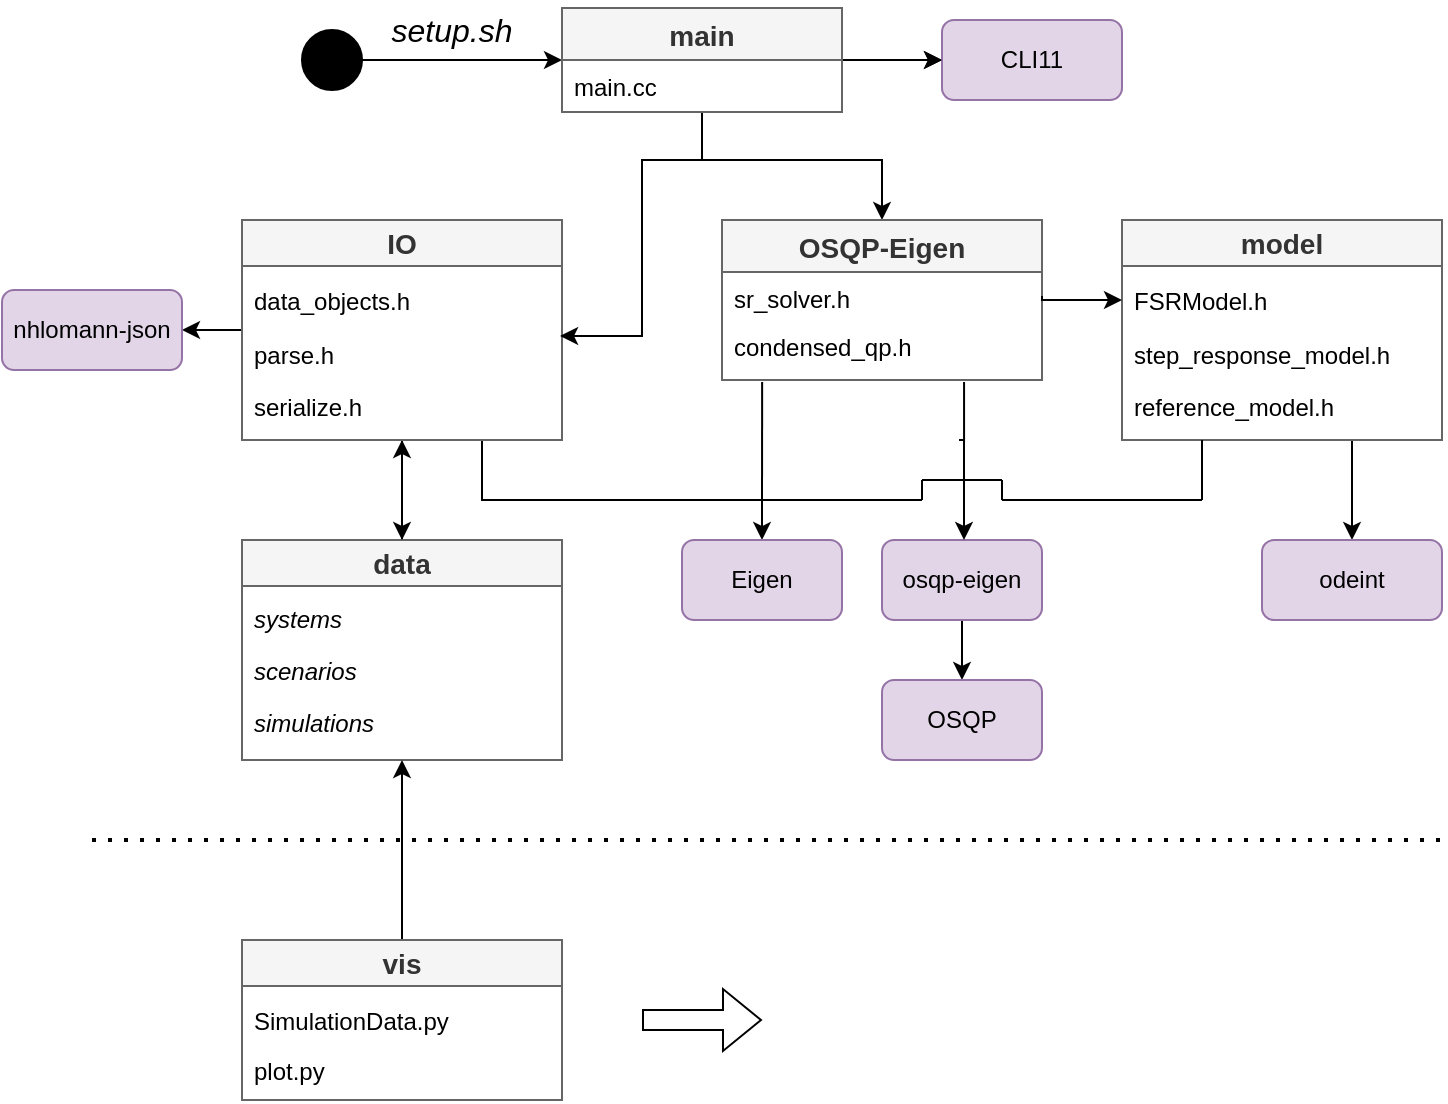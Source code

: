 <mxfile version="20.7.4" type="github">
  <diagram id="A-3z6pfksdwcIngbcSIF" name="Page-1">
    <mxGraphModel dx="1194" dy="797" grid="1" gridSize="10" guides="1" tooltips="1" connect="1" arrows="1" fold="1" page="1" pageScale="1" pageWidth="827" pageHeight="1169" math="0" shadow="0">
      <root>
        <mxCell id="0" />
        <mxCell id="1" parent="0" />
        <mxCell id="h4jTyCjpcjY-aRovbTd--44" style="edgeStyle=orthogonalEdgeStyle;rounded=0;orthogonalLoop=1;jettySize=auto;html=1;exitX=0.5;exitY=0;exitDx=0;exitDy=0;entryX=0.5;entryY=1;entryDx=0;entryDy=0;fontSize=16;" edge="1" parent="1" source="h4jTyCjpcjY-aRovbTd--1" target="h4jTyCjpcjY-aRovbTd--3">
          <mxGeometry relative="1" as="geometry" />
        </mxCell>
        <mxCell id="h4jTyCjpcjY-aRovbTd--1" value="&lt;font style=&quot;font-size: 14px;&quot;&gt;data&lt;/font&gt;" style="swimlane;whiteSpace=wrap;html=1;fillColor=#f5f5f5;fontColor=#333333;strokeColor=#666666;" vertex="1" parent="1">
          <mxGeometry x="160" y="320" width="160" height="110" as="geometry" />
        </mxCell>
        <mxCell id="h4jTyCjpcjY-aRovbTd--78" value="systems" style="text;strokeColor=none;fillColor=none;align=left;verticalAlign=top;spacingLeft=4;spacingRight=4;overflow=hidden;rotatable=0;points=[[0,0.5],[1,0.5]];portConstraint=eastwest;fontSize=12;fontStyle=2" vertex="1" parent="h4jTyCjpcjY-aRovbTd--1">
          <mxGeometry y="26" width="160" height="26" as="geometry" />
        </mxCell>
        <mxCell id="h4jTyCjpcjY-aRovbTd--79" value="scenarios" style="text;strokeColor=none;fillColor=none;align=left;verticalAlign=top;spacingLeft=4;spacingRight=4;overflow=hidden;rotatable=0;points=[[0,0.5],[1,0.5]];portConstraint=eastwest;fontSize=12;fontStyle=2" vertex="1" parent="h4jTyCjpcjY-aRovbTd--1">
          <mxGeometry y="52" width="160" height="26" as="geometry" />
        </mxCell>
        <mxCell id="h4jTyCjpcjY-aRovbTd--80" value="simulations" style="text;strokeColor=none;fillColor=none;align=left;verticalAlign=top;spacingLeft=4;spacingRight=4;overflow=hidden;rotatable=0;points=[[0,0.5],[1,0.5]];portConstraint=eastwest;fontSize=12;fontStyle=2" vertex="1" parent="h4jTyCjpcjY-aRovbTd--1">
          <mxGeometry y="78" width="160" height="26" as="geometry" />
        </mxCell>
        <mxCell id="h4jTyCjpcjY-aRovbTd--28" style="edgeStyle=orthogonalEdgeStyle;rounded=0;orthogonalLoop=1;jettySize=auto;html=1;exitX=0.5;exitY=1;exitDx=0;exitDy=0;entryX=0.5;entryY=0;entryDx=0;entryDy=0;fontSize=16;" edge="1" parent="1" source="h4jTyCjpcjY-aRovbTd--3" target="h4jTyCjpcjY-aRovbTd--1">
          <mxGeometry relative="1" as="geometry" />
        </mxCell>
        <mxCell id="h4jTyCjpcjY-aRovbTd--34" style="edgeStyle=orthogonalEdgeStyle;rounded=0;orthogonalLoop=1;jettySize=auto;html=1;exitX=0;exitY=0.5;exitDx=0;exitDy=0;entryX=1;entryY=0.5;entryDx=0;entryDy=0;fontSize=16;" edge="1" parent="1" source="h4jTyCjpcjY-aRovbTd--3" target="h4jTyCjpcjY-aRovbTd--7">
          <mxGeometry relative="1" as="geometry" />
        </mxCell>
        <mxCell id="h4jTyCjpcjY-aRovbTd--95" style="edgeStyle=orthogonalEdgeStyle;rounded=0;orthogonalLoop=1;jettySize=auto;html=1;exitX=0.75;exitY=1;exitDx=0;exitDy=0;fontSize=14;" edge="1" parent="1" source="h4jTyCjpcjY-aRovbTd--3" target="h4jTyCjpcjY-aRovbTd--14">
          <mxGeometry relative="1" as="geometry">
            <Array as="points">
              <mxPoint x="280" y="300" />
              <mxPoint x="420" y="300" />
            </Array>
          </mxGeometry>
        </mxCell>
        <mxCell id="h4jTyCjpcjY-aRovbTd--3" value="&lt;font style=&quot;font-size: 14px;&quot;&gt;IO&lt;/font&gt;" style="swimlane;whiteSpace=wrap;html=1;fillColor=#f5f5f5;fontColor=#333333;strokeColor=#666666;" vertex="1" parent="1">
          <mxGeometry x="160" y="160" width="160" height="110" as="geometry">
            <mxRectangle x="160" y="240" width="50" height="30" as="alternateBounds" />
          </mxGeometry>
        </mxCell>
        <mxCell id="h4jTyCjpcjY-aRovbTd--73" value="data_objects.h" style="text;strokeColor=none;fillColor=none;align=left;verticalAlign=top;spacingLeft=4;spacingRight=4;overflow=hidden;rotatable=0;points=[[0,0.5],[1,0.5]];portConstraint=eastwest;fontSize=12;" vertex="1" parent="h4jTyCjpcjY-aRovbTd--3">
          <mxGeometry y="27" width="160" height="26" as="geometry" />
        </mxCell>
        <mxCell id="h4jTyCjpcjY-aRovbTd--75" value="parse.h&#xa;" style="text;strokeColor=none;fillColor=none;align=left;verticalAlign=top;spacingLeft=4;spacingRight=4;overflow=hidden;rotatable=0;points=[[0,0.5],[1,0.5]];portConstraint=eastwest;fontSize=12;" vertex="1" parent="h4jTyCjpcjY-aRovbTd--3">
          <mxGeometry y="54" width="160" height="26" as="geometry" />
        </mxCell>
        <mxCell id="h4jTyCjpcjY-aRovbTd--76" value="serialize.h" style="text;strokeColor=none;fillColor=none;align=left;verticalAlign=top;spacingLeft=4;spacingRight=4;overflow=hidden;rotatable=0;points=[[0,0.5],[1,0.5]];portConstraint=eastwest;fontSize=12;" vertex="1" parent="h4jTyCjpcjY-aRovbTd--3">
          <mxGeometry y="80" width="160" height="26" as="geometry" />
        </mxCell>
        <mxCell id="h4jTyCjpcjY-aRovbTd--43" style="edgeStyle=orthogonalEdgeStyle;rounded=0;orthogonalLoop=1;jettySize=auto;html=1;exitX=0.5;exitY=0;exitDx=0;exitDy=0;entryX=0.5;entryY=1;entryDx=0;entryDy=0;fontSize=16;" edge="1" parent="1" source="h4jTyCjpcjY-aRovbTd--4" target="h4jTyCjpcjY-aRovbTd--1">
          <mxGeometry relative="1" as="geometry" />
        </mxCell>
        <mxCell id="h4jTyCjpcjY-aRovbTd--4" value="&lt;font style=&quot;font-size: 14px;&quot;&gt;vis&lt;/font&gt;" style="swimlane;whiteSpace=wrap;html=1;fillColor=#f5f5f5;fontColor=#333333;strokeColor=#666666;" vertex="1" parent="1">
          <mxGeometry x="160" y="520" width="160" height="80" as="geometry" />
        </mxCell>
        <mxCell id="h4jTyCjpcjY-aRovbTd--82" value="SimulationData.py" style="text;strokeColor=none;fillColor=none;align=left;verticalAlign=top;spacingLeft=4;spacingRight=4;overflow=hidden;rotatable=0;points=[[0,0.5],[1,0.5]];portConstraint=eastwest;fontSize=12;" vertex="1" parent="h4jTyCjpcjY-aRovbTd--4">
          <mxGeometry y="27" width="160" height="26" as="geometry" />
        </mxCell>
        <mxCell id="h4jTyCjpcjY-aRovbTd--83" value="plot.py" style="text;strokeColor=none;fillColor=none;align=left;verticalAlign=top;spacingLeft=4;spacingRight=4;overflow=hidden;rotatable=0;points=[[0,0.5],[1,0.5]];portConstraint=eastwest;fontSize=12;" vertex="1" parent="h4jTyCjpcjY-aRovbTd--4">
          <mxGeometry y="52" width="160" height="26" as="geometry" />
        </mxCell>
        <mxCell id="h4jTyCjpcjY-aRovbTd--135" style="edgeStyle=orthogonalEdgeStyle;rounded=0;orthogonalLoop=1;jettySize=auto;html=1;exitX=0.75;exitY=1;exitDx=0;exitDy=0;entryX=0.5;entryY=0;entryDx=0;entryDy=0;fontSize=14;endArrow=classic;endFill=1;" edge="1" parent="1" source="h4jTyCjpcjY-aRovbTd--6" target="h4jTyCjpcjY-aRovbTd--45">
          <mxGeometry relative="1" as="geometry">
            <Array as="points">
              <mxPoint x="715" y="270" />
            </Array>
          </mxGeometry>
        </mxCell>
        <mxCell id="h4jTyCjpcjY-aRovbTd--6" value="&lt;font style=&quot;font-size: 14px;&quot;&gt;model&lt;/font&gt;" style="swimlane;whiteSpace=wrap;html=1;fillColor=#f5f5f5;fontColor=#333333;strokeColor=#666666;" vertex="1" parent="1">
          <mxGeometry x="600" y="160" width="160" height="110" as="geometry" />
        </mxCell>
        <mxCell id="h4jTyCjpcjY-aRovbTd--69" value="FSRModel.h" style="text;strokeColor=none;fillColor=none;align=left;verticalAlign=top;spacingLeft=4;spacingRight=4;overflow=hidden;rotatable=0;points=[[0,0.5],[1,0.5]];portConstraint=eastwest;fontSize=12;" vertex="1" parent="h4jTyCjpcjY-aRovbTd--6">
          <mxGeometry y="27" width="160" height="26" as="geometry" />
        </mxCell>
        <mxCell id="h4jTyCjpcjY-aRovbTd--70" value="step_response_model.h" style="text;strokeColor=none;fillColor=none;align=left;verticalAlign=top;spacingLeft=4;spacingRight=4;overflow=hidden;rotatable=0;points=[[0,0.5],[1,0.5]];portConstraint=eastwest;fontSize=12;" vertex="1" parent="h4jTyCjpcjY-aRovbTd--6">
          <mxGeometry y="54" width="160" height="26" as="geometry" />
        </mxCell>
        <mxCell id="h4jTyCjpcjY-aRovbTd--71" value="reference_model.h" style="text;strokeColor=none;fillColor=none;align=left;verticalAlign=top;spacingLeft=4;spacingRight=4;overflow=hidden;rotatable=0;points=[[0,0.5],[1,0.5]];portConstraint=eastwest;fontSize=12;" vertex="1" parent="h4jTyCjpcjY-aRovbTd--6">
          <mxGeometry y="80" width="160" height="26" as="geometry" />
        </mxCell>
        <mxCell id="h4jTyCjpcjY-aRovbTd--7" value="nhlomann-json" style="rounded=1;whiteSpace=wrap;html=1;fillColor=#e1d5e7;strokeColor=#9673a6;" vertex="1" parent="1">
          <mxGeometry x="40" y="195" width="90" height="40" as="geometry" />
        </mxCell>
        <mxCell id="h4jTyCjpcjY-aRovbTd--38" style="edgeStyle=orthogonalEdgeStyle;rounded=0;orthogonalLoop=1;jettySize=auto;html=1;exitX=0.5;exitY=1;exitDx=0;exitDy=0;entryX=0.5;entryY=0;entryDx=0;entryDy=0;fontSize=16;" edge="1" parent="1" source="h4jTyCjpcjY-aRovbTd--9" target="h4jTyCjpcjY-aRovbTd--11">
          <mxGeometry relative="1" as="geometry" />
        </mxCell>
        <mxCell id="h4jTyCjpcjY-aRovbTd--9" value="osqp-eigen" style="rounded=1;whiteSpace=wrap;html=1;fillColor=#e1d5e7;strokeColor=#9673a6;" vertex="1" parent="1">
          <mxGeometry x="480" y="320" width="80" height="40" as="geometry" />
        </mxCell>
        <mxCell id="h4jTyCjpcjY-aRovbTd--11" value="OSQP" style="rounded=1;whiteSpace=wrap;html=1;fillColor=#e1d5e7;strokeColor=#9673a6;" vertex="1" parent="1">
          <mxGeometry x="480" y="390" width="80" height="40" as="geometry" />
        </mxCell>
        <mxCell id="h4jTyCjpcjY-aRovbTd--14" value="Eigen" style="rounded=1;whiteSpace=wrap;html=1;fillColor=#e1d5e7;strokeColor=#9673a6;" vertex="1" parent="1">
          <mxGeometry x="380" y="320" width="80" height="40" as="geometry" />
        </mxCell>
        <mxCell id="h4jTyCjpcjY-aRovbTd--39" style="edgeStyle=orthogonalEdgeStyle;rounded=0;orthogonalLoop=1;jettySize=auto;html=1;exitX=1;exitY=0.5;exitDx=0;exitDy=0;entryX=0;entryY=0.5;entryDx=0;entryDy=0;fontSize=16;" edge="1" parent="1" target="h4jTyCjpcjY-aRovbTd--20">
          <mxGeometry relative="1" as="geometry">
            <mxPoint x="480" y="80" as="sourcePoint" />
          </mxGeometry>
        </mxCell>
        <mxCell id="h4jTyCjpcjY-aRovbTd--17" value="" style="ellipse;whiteSpace=wrap;html=1;aspect=fixed;fillColor=#000000;" vertex="1" parent="1">
          <mxGeometry x="190" y="65" width="30" height="30" as="geometry" />
        </mxCell>
        <mxCell id="h4jTyCjpcjY-aRovbTd--18" value="" style="endArrow=classic;html=1;rounded=0;exitX=1;exitY=0.5;exitDx=0;exitDy=0;entryX=0;entryY=0.5;entryDx=0;entryDy=0;" edge="1" parent="1" source="h4jTyCjpcjY-aRovbTd--17">
          <mxGeometry width="50" height="50" relative="1" as="geometry">
            <mxPoint x="390" y="340" as="sourcePoint" />
            <mxPoint x="320" y="80" as="targetPoint" />
          </mxGeometry>
        </mxCell>
        <mxCell id="h4jTyCjpcjY-aRovbTd--19" value="&lt;i&gt;&lt;font style=&quot;font-size: 16px;&quot;&gt;setup.sh&lt;/font&gt;&lt;/i&gt;" style="text;html=1;strokeColor=none;fillColor=none;align=center;verticalAlign=middle;whiteSpace=wrap;rounded=0;" vertex="1" parent="1">
          <mxGeometry x="230" y="50" width="70" height="30" as="geometry" />
        </mxCell>
        <mxCell id="h4jTyCjpcjY-aRovbTd--20" value="CLI11" style="rounded=1;whiteSpace=wrap;html=1;fillColor=#e1d5e7;strokeColor=#9673a6;" vertex="1" parent="1">
          <mxGeometry x="510" y="60" width="90" height="40" as="geometry" />
        </mxCell>
        <mxCell id="h4jTyCjpcjY-aRovbTd--45" value="odeint" style="rounded=1;whiteSpace=wrap;html=1;fillColor=#e1d5e7;strokeColor=#9673a6;" vertex="1" parent="1">
          <mxGeometry x="670" y="320" width="90" height="40" as="geometry" />
        </mxCell>
        <mxCell id="h4jTyCjpcjY-aRovbTd--53" value="" style="endArrow=none;dashed=1;html=1;dashPattern=1 3;strokeWidth=2;rounded=0;fontSize=16;" edge="1" parent="1">
          <mxGeometry width="50" height="50" relative="1" as="geometry">
            <mxPoint x="85" y="470" as="sourcePoint" />
            <mxPoint x="760" y="470" as="targetPoint" />
          </mxGeometry>
        </mxCell>
        <mxCell id="h4jTyCjpcjY-aRovbTd--62" style="edgeStyle=orthogonalEdgeStyle;rounded=0;orthogonalLoop=1;jettySize=auto;html=1;exitX=1;exitY=0.5;exitDx=0;exitDy=0;fontSize=16;" edge="1" parent="1" source="h4jTyCjpcjY-aRovbTd--58">
          <mxGeometry relative="1" as="geometry">
            <mxPoint x="510" y="80" as="targetPoint" />
          </mxGeometry>
        </mxCell>
        <mxCell id="h4jTyCjpcjY-aRovbTd--77" style="edgeStyle=orthogonalEdgeStyle;rounded=0;orthogonalLoop=1;jettySize=auto;html=1;exitX=0.5;exitY=1;exitDx=0;exitDy=0;entryX=0.994;entryY=0.154;entryDx=0;entryDy=0;entryPerimeter=0;fontSize=12;" edge="1" parent="1" source="h4jTyCjpcjY-aRovbTd--58" target="h4jTyCjpcjY-aRovbTd--75">
          <mxGeometry relative="1" as="geometry">
            <Array as="points">
              <mxPoint x="390" y="130" />
              <mxPoint x="360" y="130" />
              <mxPoint x="360" y="218" />
            </Array>
          </mxGeometry>
        </mxCell>
        <mxCell id="h4jTyCjpcjY-aRovbTd--123" style="edgeStyle=orthogonalEdgeStyle;rounded=0;orthogonalLoop=1;jettySize=auto;html=1;exitX=0.5;exitY=1;exitDx=0;exitDy=0;entryX=0.5;entryY=0;entryDx=0;entryDy=0;fontSize=14;endArrow=classic;endFill=1;" edge="1" parent="1" source="h4jTyCjpcjY-aRovbTd--58" target="h4jTyCjpcjY-aRovbTd--63">
          <mxGeometry relative="1" as="geometry">
            <Array as="points">
              <mxPoint x="390" y="130" />
              <mxPoint x="480" y="130" />
            </Array>
          </mxGeometry>
        </mxCell>
        <mxCell id="h4jTyCjpcjY-aRovbTd--58" value="main" style="swimlane;fontStyle=1;childLayout=stackLayout;horizontal=1;startSize=26;fillColor=#f5f5f5;horizontalStack=0;resizeParent=1;resizeParentMax=0;resizeLast=0;collapsible=1;marginBottom=0;fontSize=14;fontColor=#333333;strokeColor=#666666;" vertex="1" parent="1">
          <mxGeometry x="320" y="54" width="140" height="52" as="geometry" />
        </mxCell>
        <mxCell id="h4jTyCjpcjY-aRovbTd--81" value="main.cc" style="text;strokeColor=none;fillColor=none;align=left;verticalAlign=top;spacingLeft=4;spacingRight=4;overflow=hidden;rotatable=0;points=[[0,0.5],[1,0.5]];portConstraint=eastwest;fontSize=12;" vertex="1" parent="h4jTyCjpcjY-aRovbTd--58">
          <mxGeometry y="26" width="140" height="26" as="geometry" />
        </mxCell>
        <mxCell id="h4jTyCjpcjY-aRovbTd--63" value="OSQP-Eigen" style="swimlane;fontStyle=1;childLayout=stackLayout;horizontal=1;startSize=26;fillColor=#f5f5f5;horizontalStack=0;resizeParent=1;resizeParentMax=0;resizeLast=0;collapsible=1;marginBottom=0;fontSize=14;fontColor=#333333;strokeColor=#666666;" vertex="1" parent="1">
          <mxGeometry x="400" y="160" width="160" height="80" as="geometry" />
        </mxCell>
        <mxCell id="h4jTyCjpcjY-aRovbTd--65" value="sr_solver.h" style="text;strokeColor=none;fillColor=none;align=left;verticalAlign=top;spacingLeft=4;spacingRight=4;overflow=hidden;rotatable=0;points=[[0,0.5],[1,0.5]];portConstraint=eastwest;fontSize=12;" vertex="1" parent="h4jTyCjpcjY-aRovbTd--63">
          <mxGeometry y="26" width="160" height="24" as="geometry" />
        </mxCell>
        <mxCell id="h4jTyCjpcjY-aRovbTd--117" value="condensed_qp.h" style="text;strokeColor=none;fillColor=none;align=left;verticalAlign=top;spacingLeft=4;spacingRight=4;overflow=hidden;rotatable=0;points=[[0,0.5],[1,0.5]];portConstraint=eastwest;fontSize=12;" vertex="1" parent="h4jTyCjpcjY-aRovbTd--63">
          <mxGeometry y="50" width="160" height="30" as="geometry" />
        </mxCell>
        <mxCell id="h4jTyCjpcjY-aRovbTd--84" value="" style="shape=flexArrow;endArrow=classic;html=1;rounded=0;fontSize=12;" edge="1" parent="1">
          <mxGeometry width="50" height="50" relative="1" as="geometry">
            <mxPoint x="360" y="560" as="sourcePoint" />
            <mxPoint x="420" y="560" as="targetPoint" />
          </mxGeometry>
        </mxCell>
        <mxCell id="h4jTyCjpcjY-aRovbTd--105" value="" style="endArrow=none;html=1;rounded=0;fontSize=14;" edge="1" parent="1">
          <mxGeometry width="50" height="50" relative="1" as="geometry">
            <mxPoint x="540" y="300" as="sourcePoint" />
            <mxPoint x="640" y="300" as="targetPoint" />
          </mxGeometry>
        </mxCell>
        <mxCell id="h4jTyCjpcjY-aRovbTd--107" value="" style="endArrow=none;html=1;rounded=0;fontSize=14;" edge="1" parent="1">
          <mxGeometry width="50" height="50" relative="1" as="geometry">
            <mxPoint x="500" y="300" as="sourcePoint" />
            <mxPoint x="420" y="300" as="targetPoint" />
          </mxGeometry>
        </mxCell>
        <mxCell id="h4jTyCjpcjY-aRovbTd--118" value="" style="endArrow=none;html=1;rounded=0;fontSize=14;" edge="1" parent="1">
          <mxGeometry width="50" height="50" relative="1" as="geometry">
            <mxPoint x="640" y="300" as="sourcePoint" />
            <mxPoint x="640" y="270" as="targetPoint" />
          </mxGeometry>
        </mxCell>
        <mxCell id="h4jTyCjpcjY-aRovbTd--132" value="" style="group" vertex="1" connectable="0" parent="1">
          <mxGeometry x="500" y="270" width="40" height="30" as="geometry" />
        </mxCell>
        <mxCell id="h4jTyCjpcjY-aRovbTd--128" style="edgeStyle=orthogonalEdgeStyle;rounded=0;orthogonalLoop=1;jettySize=auto;html=1;exitX=0.75;exitY=1;exitDx=0;exitDy=0;entryX=0.5;entryY=0;entryDx=0;entryDy=0;fontSize=14;" edge="1" parent="h4jTyCjpcjY-aRovbTd--132">
          <mxGeometry x="-1" y="318" relative="1" as="geometry">
            <mxPoint x="18.5" as="sourcePoint" />
            <mxPoint x="21" y="50" as="targetPoint" />
            <Array as="points">
              <mxPoint x="21" />
            </Array>
            <mxPoint x="-208" y="78" as="offset" />
          </mxGeometry>
        </mxCell>
        <mxCell id="h4jTyCjpcjY-aRovbTd--129" value="" style="endArrow=none;html=1;rounded=0;fontSize=14;" edge="1" parent="h4jTyCjpcjY-aRovbTd--132">
          <mxGeometry width="50" height="50" relative="1" as="geometry">
            <mxPoint x="40" y="20" as="sourcePoint" />
            <mxPoint x="40" y="30" as="targetPoint" />
          </mxGeometry>
        </mxCell>
        <mxCell id="h4jTyCjpcjY-aRovbTd--130" value="" style="endArrow=none;html=1;rounded=0;fontSize=14;" edge="1" parent="h4jTyCjpcjY-aRovbTd--132">
          <mxGeometry width="50" height="50" relative="1" as="geometry">
            <mxPoint y="20" as="sourcePoint" />
            <mxPoint x="40" y="20" as="targetPoint" />
          </mxGeometry>
        </mxCell>
        <mxCell id="h4jTyCjpcjY-aRovbTd--131" value="" style="endArrow=none;html=1;rounded=0;fontSize=14;" edge="1" parent="h4jTyCjpcjY-aRovbTd--132">
          <mxGeometry width="50" height="50" relative="1" as="geometry">
            <mxPoint y="30" as="sourcePoint" />
            <mxPoint y="20" as="targetPoint" />
          </mxGeometry>
        </mxCell>
        <mxCell id="h4jTyCjpcjY-aRovbTd--133" value="" style="endArrow=none;html=1;rounded=0;fontSize=14;entryX=0.113;entryY=1.033;entryDx=0;entryDy=0;entryPerimeter=0;" edge="1" parent="1">
          <mxGeometry width="50" height="50" relative="1" as="geometry">
            <mxPoint x="420" y="300" as="sourcePoint" />
            <mxPoint x="420.08" y="240.99" as="targetPoint" />
          </mxGeometry>
        </mxCell>
        <mxCell id="h4jTyCjpcjY-aRovbTd--134" value="" style="endArrow=none;html=1;rounded=0;fontSize=14;entryX=0.744;entryY=1.033;entryDx=0;entryDy=0;entryPerimeter=0;" edge="1" parent="1">
          <mxGeometry width="50" height="50" relative="1" as="geometry">
            <mxPoint x="521" y="290" as="sourcePoint" />
            <mxPoint x="521.04" y="240.99" as="targetPoint" />
          </mxGeometry>
        </mxCell>
        <mxCell id="h4jTyCjpcjY-aRovbTd--139" style="edgeStyle=orthogonalEdgeStyle;rounded=0;orthogonalLoop=1;jettySize=auto;html=1;exitX=1;exitY=0.5;exitDx=0;exitDy=0;entryX=0;entryY=0.5;entryDx=0;entryDy=0;fontSize=14;endArrow=classic;endFill=1;" edge="1" parent="1" source="h4jTyCjpcjY-aRovbTd--65" target="h4jTyCjpcjY-aRovbTd--69">
          <mxGeometry relative="1" as="geometry">
            <Array as="points">
              <mxPoint x="560" y="200" />
            </Array>
          </mxGeometry>
        </mxCell>
      </root>
    </mxGraphModel>
  </diagram>
</mxfile>
